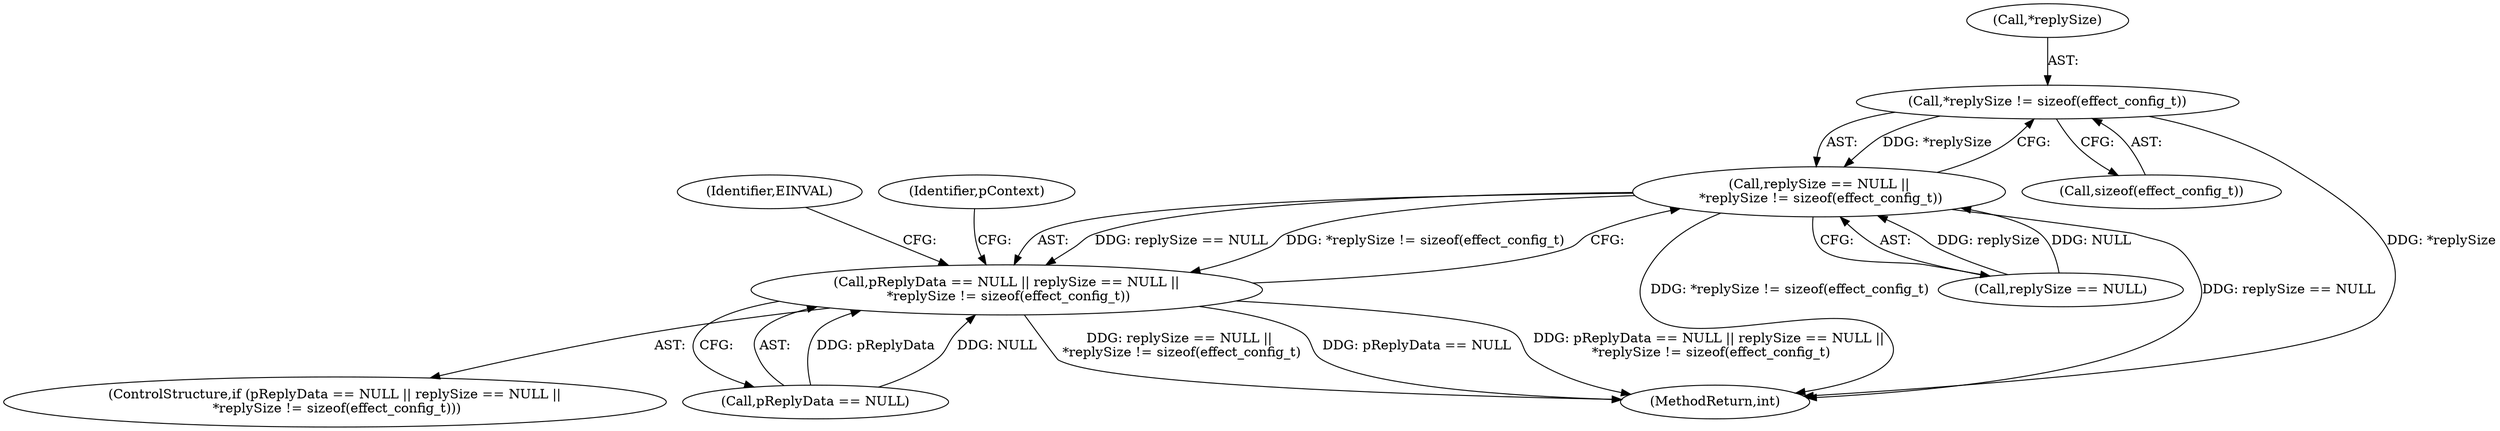 digraph "0_Android_557bd7bfe6c4895faee09e46fc9b5304a956c8b7@API" {
"1000210" [label="(Call,*replySize != sizeof(effect_config_t))"];
"1000206" [label="(Call,replySize == NULL ||\n *replySize != sizeof(effect_config_t))"];
"1000202" [label="(Call,pReplyData == NULL || replySize == NULL ||\n *replySize != sizeof(effect_config_t))"];
"1000218" [label="(Identifier,EINVAL)"];
"1000201" [label="(ControlStructure,if (pReplyData == NULL || replySize == NULL ||\n *replySize != sizeof(effect_config_t)))"];
"1000206" [label="(Call,replySize == NULL ||\n *replySize != sizeof(effect_config_t))"];
"1000211" [label="(Call,*replySize)"];
"1000203" [label="(Call,pReplyData == NULL)"];
"1000202" [label="(Call,pReplyData == NULL || replySize == NULL ||\n *replySize != sizeof(effect_config_t))"];
"1000213" [label="(Call,sizeof(effect_config_t))"];
"1000207" [label="(Call,replySize == NULL)"];
"1001060" [label="(MethodReturn,int)"];
"1000220" [label="(Identifier,pContext)"];
"1000210" [label="(Call,*replySize != sizeof(effect_config_t))"];
"1000210" -> "1000206"  [label="AST: "];
"1000210" -> "1000213"  [label="CFG: "];
"1000211" -> "1000210"  [label="AST: "];
"1000213" -> "1000210"  [label="AST: "];
"1000206" -> "1000210"  [label="CFG: "];
"1000210" -> "1001060"  [label="DDG: *replySize"];
"1000210" -> "1000206"  [label="DDG: *replySize"];
"1000206" -> "1000202"  [label="AST: "];
"1000206" -> "1000207"  [label="CFG: "];
"1000207" -> "1000206"  [label="AST: "];
"1000202" -> "1000206"  [label="CFG: "];
"1000206" -> "1001060"  [label="DDG: *replySize != sizeof(effect_config_t)"];
"1000206" -> "1001060"  [label="DDG: replySize == NULL"];
"1000206" -> "1000202"  [label="DDG: replySize == NULL"];
"1000206" -> "1000202"  [label="DDG: *replySize != sizeof(effect_config_t)"];
"1000207" -> "1000206"  [label="DDG: replySize"];
"1000207" -> "1000206"  [label="DDG: NULL"];
"1000202" -> "1000201"  [label="AST: "];
"1000202" -> "1000203"  [label="CFG: "];
"1000203" -> "1000202"  [label="AST: "];
"1000218" -> "1000202"  [label="CFG: "];
"1000220" -> "1000202"  [label="CFG: "];
"1000202" -> "1001060"  [label="DDG: replySize == NULL ||\n *replySize != sizeof(effect_config_t)"];
"1000202" -> "1001060"  [label="DDG: pReplyData == NULL"];
"1000202" -> "1001060"  [label="DDG: pReplyData == NULL || replySize == NULL ||\n *replySize != sizeof(effect_config_t)"];
"1000203" -> "1000202"  [label="DDG: pReplyData"];
"1000203" -> "1000202"  [label="DDG: NULL"];
}
